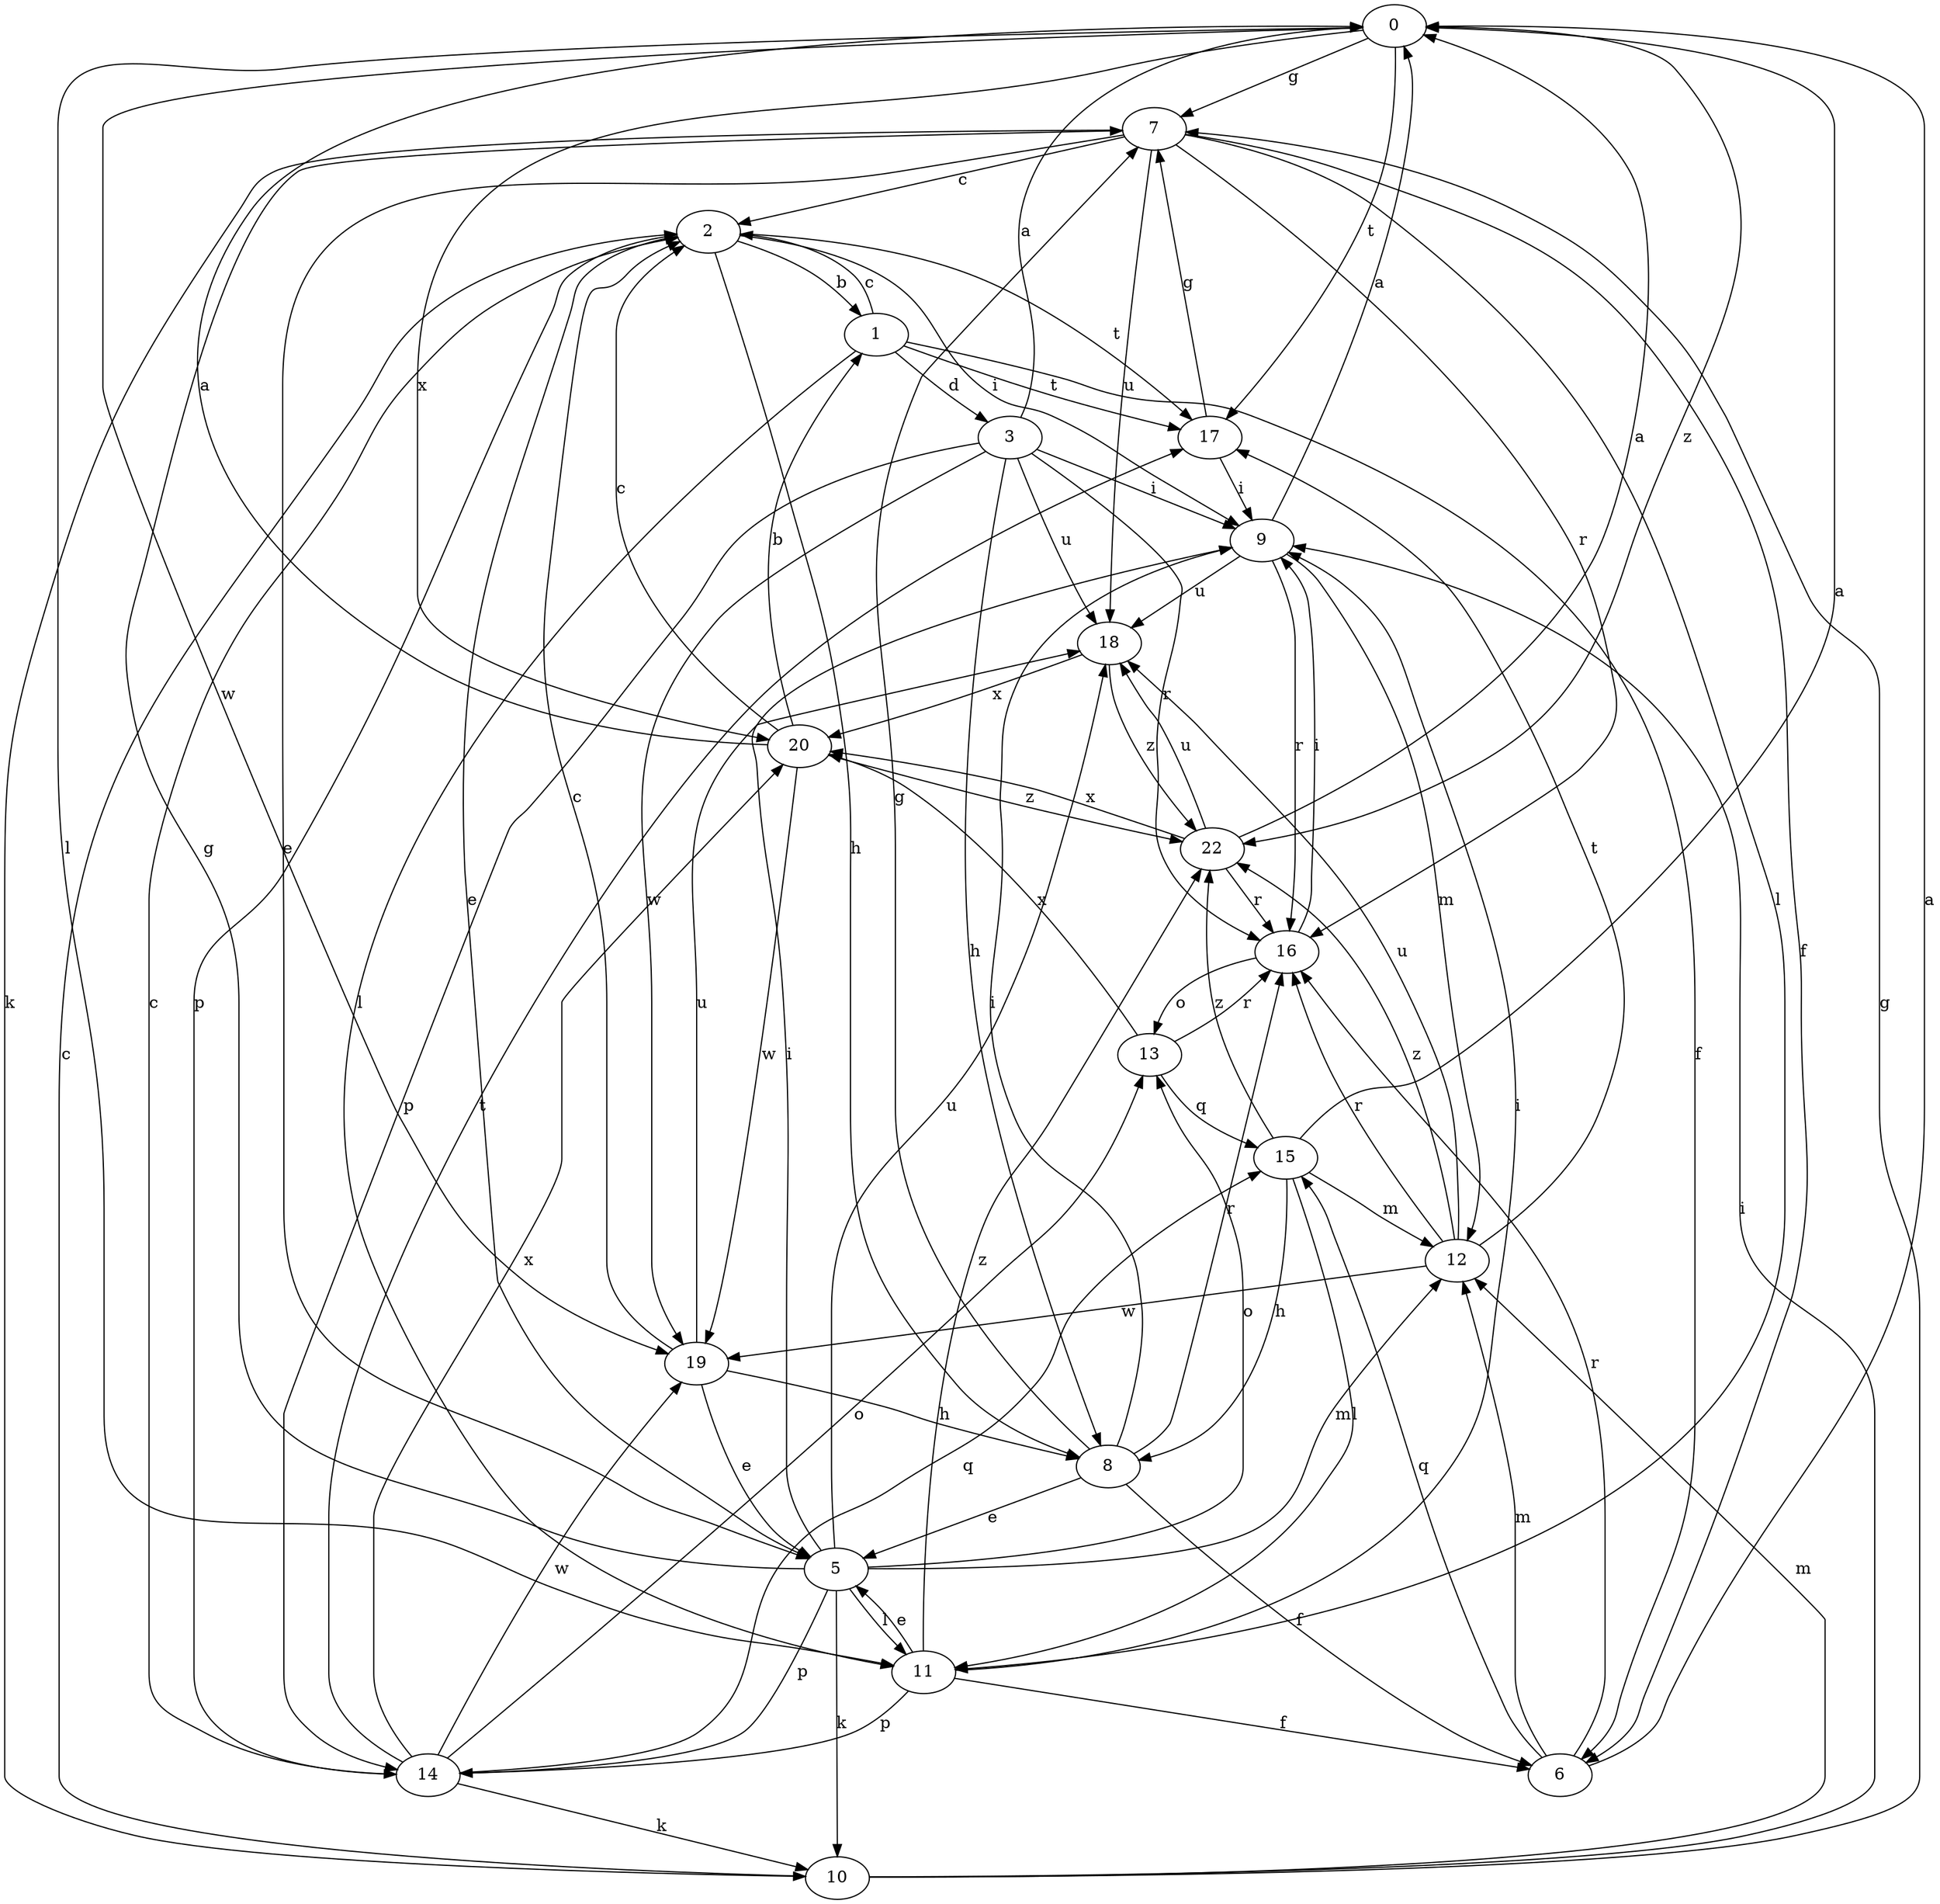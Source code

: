 strict digraph  {
0;
1;
2;
3;
5;
6;
7;
8;
9;
10;
11;
12;
13;
14;
15;
16;
17;
18;
19;
20;
22;
0 -> 7  [label=g];
0 -> 11  [label=l];
0 -> 17  [label=t];
0 -> 19  [label=w];
0 -> 20  [label=x];
0 -> 22  [label=z];
1 -> 2  [label=c];
1 -> 3  [label=d];
1 -> 6  [label=f];
1 -> 11  [label=l];
1 -> 17  [label=t];
2 -> 1  [label=b];
2 -> 5  [label=e];
2 -> 8  [label=h];
2 -> 9  [label=i];
2 -> 14  [label=p];
2 -> 17  [label=t];
3 -> 0  [label=a];
3 -> 8  [label=h];
3 -> 9  [label=i];
3 -> 14  [label=p];
3 -> 16  [label=r];
3 -> 18  [label=u];
3 -> 19  [label=w];
5 -> 7  [label=g];
5 -> 9  [label=i];
5 -> 10  [label=k];
5 -> 11  [label=l];
5 -> 12  [label=m];
5 -> 13  [label=o];
5 -> 14  [label=p];
5 -> 18  [label=u];
6 -> 0  [label=a];
6 -> 12  [label=m];
6 -> 15  [label=q];
6 -> 16  [label=r];
7 -> 2  [label=c];
7 -> 5  [label=e];
7 -> 6  [label=f];
7 -> 10  [label=k];
7 -> 11  [label=l];
7 -> 16  [label=r];
7 -> 18  [label=u];
8 -> 5  [label=e];
8 -> 6  [label=f];
8 -> 7  [label=g];
8 -> 9  [label=i];
8 -> 16  [label=r];
9 -> 0  [label=a];
9 -> 12  [label=m];
9 -> 16  [label=r];
9 -> 18  [label=u];
10 -> 2  [label=c];
10 -> 7  [label=g];
10 -> 9  [label=i];
10 -> 12  [label=m];
11 -> 5  [label=e];
11 -> 6  [label=f];
11 -> 9  [label=i];
11 -> 14  [label=p];
11 -> 22  [label=z];
12 -> 16  [label=r];
12 -> 17  [label=t];
12 -> 18  [label=u];
12 -> 19  [label=w];
12 -> 22  [label=z];
13 -> 15  [label=q];
13 -> 16  [label=r];
13 -> 20  [label=x];
14 -> 2  [label=c];
14 -> 10  [label=k];
14 -> 13  [label=o];
14 -> 15  [label=q];
14 -> 17  [label=t];
14 -> 19  [label=w];
14 -> 20  [label=x];
15 -> 0  [label=a];
15 -> 8  [label=h];
15 -> 11  [label=l];
15 -> 12  [label=m];
15 -> 22  [label=z];
16 -> 9  [label=i];
16 -> 13  [label=o];
17 -> 7  [label=g];
17 -> 9  [label=i];
18 -> 20  [label=x];
18 -> 22  [label=z];
19 -> 2  [label=c];
19 -> 5  [label=e];
19 -> 8  [label=h];
19 -> 18  [label=u];
20 -> 0  [label=a];
20 -> 1  [label=b];
20 -> 2  [label=c];
20 -> 19  [label=w];
20 -> 22  [label=z];
22 -> 0  [label=a];
22 -> 16  [label=r];
22 -> 18  [label=u];
22 -> 20  [label=x];
}

